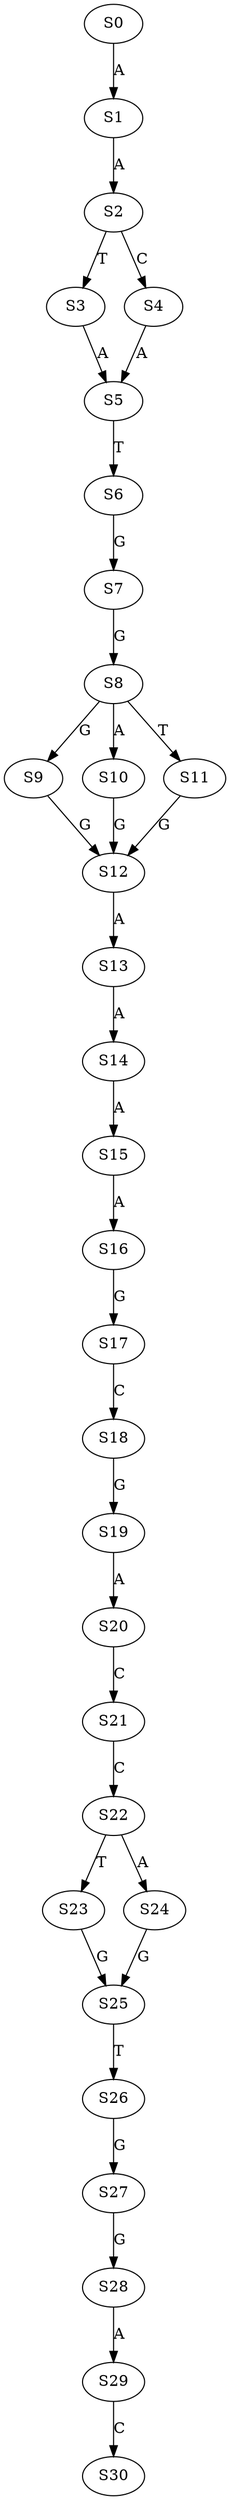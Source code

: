 strict digraph  {
	S0 -> S1 [ label = A ];
	S1 -> S2 [ label = A ];
	S2 -> S3 [ label = T ];
	S2 -> S4 [ label = C ];
	S3 -> S5 [ label = A ];
	S4 -> S5 [ label = A ];
	S5 -> S6 [ label = T ];
	S6 -> S7 [ label = G ];
	S7 -> S8 [ label = G ];
	S8 -> S9 [ label = G ];
	S8 -> S10 [ label = A ];
	S8 -> S11 [ label = T ];
	S9 -> S12 [ label = G ];
	S10 -> S12 [ label = G ];
	S11 -> S12 [ label = G ];
	S12 -> S13 [ label = A ];
	S13 -> S14 [ label = A ];
	S14 -> S15 [ label = A ];
	S15 -> S16 [ label = A ];
	S16 -> S17 [ label = G ];
	S17 -> S18 [ label = C ];
	S18 -> S19 [ label = G ];
	S19 -> S20 [ label = A ];
	S20 -> S21 [ label = C ];
	S21 -> S22 [ label = C ];
	S22 -> S23 [ label = T ];
	S22 -> S24 [ label = A ];
	S23 -> S25 [ label = G ];
	S24 -> S25 [ label = G ];
	S25 -> S26 [ label = T ];
	S26 -> S27 [ label = G ];
	S27 -> S28 [ label = G ];
	S28 -> S29 [ label = A ];
	S29 -> S30 [ label = C ];
}
